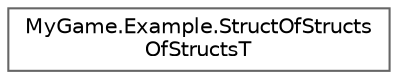 digraph "Graphical Class Hierarchy"
{
 // LATEX_PDF_SIZE
  bgcolor="transparent";
  edge [fontname=Helvetica,fontsize=10,labelfontname=Helvetica,labelfontsize=10];
  node [fontname=Helvetica,fontsize=10,shape=box,height=0.2,width=0.4];
  rankdir="LR";
  Node0 [id="Node000000",label="MyGame.Example.StructOfStructs\lOfStructsT",height=0.2,width=0.4,color="grey40", fillcolor="white", style="filled",URL="$classMyGame_1_1Example_1_1StructOfStructsOfStructsT.html",tooltip=" "];
}
